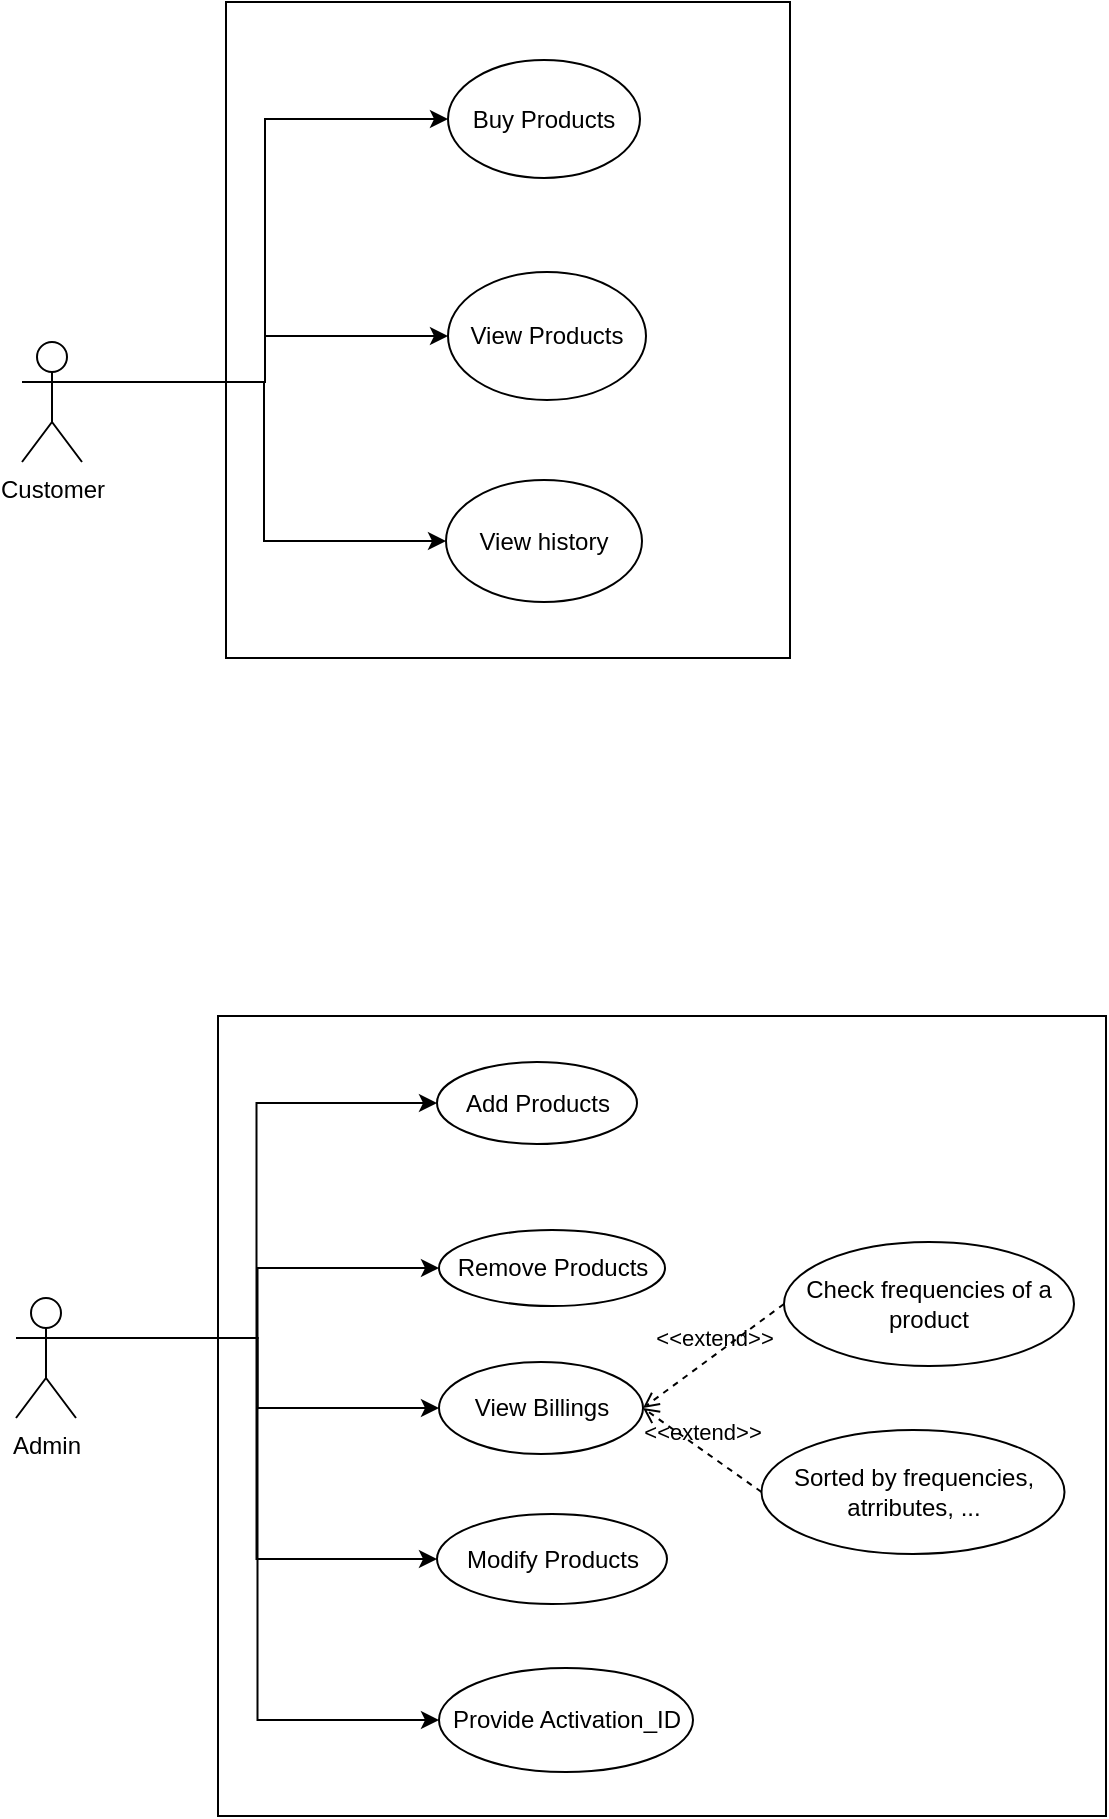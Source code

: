 <mxfile version="20.8.10" type="device"><diagram name="Page-1" id="I8Z6qAKk1vkvGXizNeqR"><mxGraphModel dx="1036" dy="614" grid="0" gridSize="10" guides="1" tooltips="1" connect="1" arrows="1" fold="1" page="1" pageScale="1" pageWidth="850" pageHeight="1100" math="0" shadow="0"><root><mxCell id="0"/><mxCell id="1" parent="0"/><mxCell id="cMzLMLq9Dce5zfxYhah9-25" value="" style="rounded=0;whiteSpace=wrap;html=1;" vertex="1" parent="1"><mxGeometry x="228" y="585" width="444" height="400" as="geometry"/></mxCell><mxCell id="cMzLMLq9Dce5zfxYhah9-8" value="" style="rounded=0;whiteSpace=wrap;html=1;" vertex="1" parent="1"><mxGeometry x="232" y="78" width="282" height="328" as="geometry"/></mxCell><mxCell id="cMzLMLq9Dce5zfxYhah9-5" style="edgeStyle=orthogonalEdgeStyle;rounded=0;orthogonalLoop=1;jettySize=auto;html=1;exitX=1;exitY=0.333;exitDx=0;exitDy=0;exitPerimeter=0;entryX=0;entryY=0.5;entryDx=0;entryDy=0;" edge="1" parent="1" source="cMzLMLq9Dce5zfxYhah9-1" target="cMzLMLq9Dce5zfxYhah9-2"><mxGeometry relative="1" as="geometry"/></mxCell><mxCell id="cMzLMLq9Dce5zfxYhah9-6" style="edgeStyle=orthogonalEdgeStyle;rounded=0;orthogonalLoop=1;jettySize=auto;html=1;exitX=1;exitY=0.333;exitDx=0;exitDy=0;exitPerimeter=0;entryX=0;entryY=0.5;entryDx=0;entryDy=0;" edge="1" parent="1" source="cMzLMLq9Dce5zfxYhah9-1" target="cMzLMLq9Dce5zfxYhah9-4"><mxGeometry relative="1" as="geometry"/></mxCell><mxCell id="cMzLMLq9Dce5zfxYhah9-7" style="edgeStyle=orthogonalEdgeStyle;rounded=0;orthogonalLoop=1;jettySize=auto;html=1;exitX=1;exitY=0.333;exitDx=0;exitDy=0;exitPerimeter=0;entryX=0;entryY=0.5;entryDx=0;entryDy=0;" edge="1" parent="1" source="cMzLMLq9Dce5zfxYhah9-1" target="cMzLMLq9Dce5zfxYhah9-3"><mxGeometry relative="1" as="geometry"/></mxCell><mxCell id="cMzLMLq9Dce5zfxYhah9-1" value="Customer" style="shape=umlActor;verticalLabelPosition=bottom;verticalAlign=top;html=1;outlineConnect=0;" vertex="1" parent="1"><mxGeometry x="130" y="248" width="30" height="60" as="geometry"/></mxCell><mxCell id="cMzLMLq9Dce5zfxYhah9-2" value="Buy Products" style="ellipse;whiteSpace=wrap;html=1;" vertex="1" parent="1"><mxGeometry x="343" y="107" width="96" height="59" as="geometry"/></mxCell><mxCell id="cMzLMLq9Dce5zfxYhah9-3" value="View history" style="ellipse;whiteSpace=wrap;html=1;" vertex="1" parent="1"><mxGeometry x="342" y="317" width="98" height="61" as="geometry"/></mxCell><mxCell id="cMzLMLq9Dce5zfxYhah9-4" value="View Products" style="ellipse;whiteSpace=wrap;html=1;" vertex="1" parent="1"><mxGeometry x="343" y="213" width="99" height="64" as="geometry"/></mxCell><mxCell id="cMzLMLq9Dce5zfxYhah9-20" style="edgeStyle=orthogonalEdgeStyle;rounded=0;orthogonalLoop=1;jettySize=auto;html=1;exitX=1;exitY=0.333;exitDx=0;exitDy=0;exitPerimeter=0;entryX=0;entryY=0.5;entryDx=0;entryDy=0;" edge="1" parent="1" source="cMzLMLq9Dce5zfxYhah9-9" target="cMzLMLq9Dce5zfxYhah9-11"><mxGeometry relative="1" as="geometry"/></mxCell><mxCell id="cMzLMLq9Dce5zfxYhah9-21" style="edgeStyle=orthogonalEdgeStyle;rounded=0;orthogonalLoop=1;jettySize=auto;html=1;exitX=1;exitY=0.333;exitDx=0;exitDy=0;exitPerimeter=0;entryX=0;entryY=0.5;entryDx=0;entryDy=0;" edge="1" parent="1" source="cMzLMLq9Dce5zfxYhah9-9" target="cMzLMLq9Dce5zfxYhah9-12"><mxGeometry relative="1" as="geometry"/></mxCell><mxCell id="cMzLMLq9Dce5zfxYhah9-22" style="edgeStyle=orthogonalEdgeStyle;rounded=0;orthogonalLoop=1;jettySize=auto;html=1;exitX=1;exitY=0.333;exitDx=0;exitDy=0;exitPerimeter=0;entryX=0;entryY=0.5;entryDx=0;entryDy=0;" edge="1" parent="1" source="cMzLMLq9Dce5zfxYhah9-9" target="cMzLMLq9Dce5zfxYhah9-13"><mxGeometry relative="1" as="geometry"/></mxCell><mxCell id="cMzLMLq9Dce5zfxYhah9-23" style="edgeStyle=orthogonalEdgeStyle;rounded=0;orthogonalLoop=1;jettySize=auto;html=1;exitX=1;exitY=0.333;exitDx=0;exitDy=0;exitPerimeter=0;entryX=0;entryY=0.5;entryDx=0;entryDy=0;" edge="1" parent="1" source="cMzLMLq9Dce5zfxYhah9-9" target="cMzLMLq9Dce5zfxYhah9-14"><mxGeometry relative="1" as="geometry"/></mxCell><mxCell id="cMzLMLq9Dce5zfxYhah9-24" style="edgeStyle=orthogonalEdgeStyle;rounded=0;orthogonalLoop=1;jettySize=auto;html=1;exitX=1;exitY=0.333;exitDx=0;exitDy=0;exitPerimeter=0;entryX=0;entryY=0.5;entryDx=0;entryDy=0;" edge="1" parent="1" source="cMzLMLq9Dce5zfxYhah9-9" target="cMzLMLq9Dce5zfxYhah9-15"><mxGeometry relative="1" as="geometry"/></mxCell><mxCell id="cMzLMLq9Dce5zfxYhah9-9" value="Admin" style="shape=umlActor;verticalLabelPosition=bottom;verticalAlign=top;html=1;outlineConnect=0;" vertex="1" parent="1"><mxGeometry x="127" y="726" width="30" height="60" as="geometry"/></mxCell><mxCell id="cMzLMLq9Dce5zfxYhah9-11" value="Add Products" style="ellipse;whiteSpace=wrap;html=1;" vertex="1" parent="1"><mxGeometry x="337.5" y="608" width="100" height="41" as="geometry"/></mxCell><mxCell id="cMzLMLq9Dce5zfxYhah9-12" value="Remove Products" style="ellipse;whiteSpace=wrap;html=1;" vertex="1" parent="1"><mxGeometry x="338.5" y="692" width="113" height="38" as="geometry"/></mxCell><mxCell id="cMzLMLq9Dce5zfxYhah9-13" value="View Billings" style="ellipse;whiteSpace=wrap;html=1;" vertex="1" parent="1"><mxGeometry x="338.5" y="758" width="102" height="46" as="geometry"/></mxCell><mxCell id="cMzLMLq9Dce5zfxYhah9-14" value="Modify Products" style="ellipse;whiteSpace=wrap;html=1;" vertex="1" parent="1"><mxGeometry x="337.5" y="834" width="115" height="45" as="geometry"/></mxCell><mxCell id="cMzLMLq9Dce5zfxYhah9-15" value="Provide Activation_ID" style="ellipse;whiteSpace=wrap;html=1;" vertex="1" parent="1"><mxGeometry x="338.5" y="911" width="127" height="52" as="geometry"/></mxCell><mxCell id="cMzLMLq9Dce5zfxYhah9-16" value="Check frequencies of a product" style="ellipse;whiteSpace=wrap;html=1;" vertex="1" parent="1"><mxGeometry x="511" y="698" width="145" height="62" as="geometry"/></mxCell><mxCell id="cMzLMLq9Dce5zfxYhah9-17" value="Sorted by frequencies, atrributes, ..." style="ellipse;whiteSpace=wrap;html=1;" vertex="1" parent="1"><mxGeometry x="499.75" y="792" width="151.5" height="62" as="geometry"/></mxCell><mxCell id="cMzLMLq9Dce5zfxYhah9-18" value="&amp;lt;&amp;lt;extend&amp;gt;&amp;gt;" style="html=1;verticalAlign=bottom;labelBackgroundColor=none;endArrow=open;endFill=0;dashed=1;rounded=0;exitX=0;exitY=0.5;exitDx=0;exitDy=0;entryX=1;entryY=0.5;entryDx=0;entryDy=0;" edge="1" parent="1" source="cMzLMLq9Dce5zfxYhah9-16" target="cMzLMLq9Dce5zfxYhah9-13"><mxGeometry width="160" relative="1" as="geometry"><mxPoint x="343" y="797" as="sourcePoint"/><mxPoint x="503" y="797" as="targetPoint"/></mxGeometry></mxCell><mxCell id="cMzLMLq9Dce5zfxYhah9-19" value="&amp;lt;&amp;lt;extend&amp;gt;&amp;gt;" style="html=1;verticalAlign=bottom;labelBackgroundColor=none;endArrow=open;endFill=0;dashed=1;rounded=0;exitX=0;exitY=0.5;exitDx=0;exitDy=0;entryX=1;entryY=0.5;entryDx=0;entryDy=0;" edge="1" parent="1" source="cMzLMLq9Dce5zfxYhah9-17" target="cMzLMLq9Dce5zfxYhah9-13"><mxGeometry width="160" relative="1" as="geometry"><mxPoint x="343" y="797" as="sourcePoint"/><mxPoint x="503" y="797" as="targetPoint"/></mxGeometry></mxCell></root></mxGraphModel></diagram></mxfile>